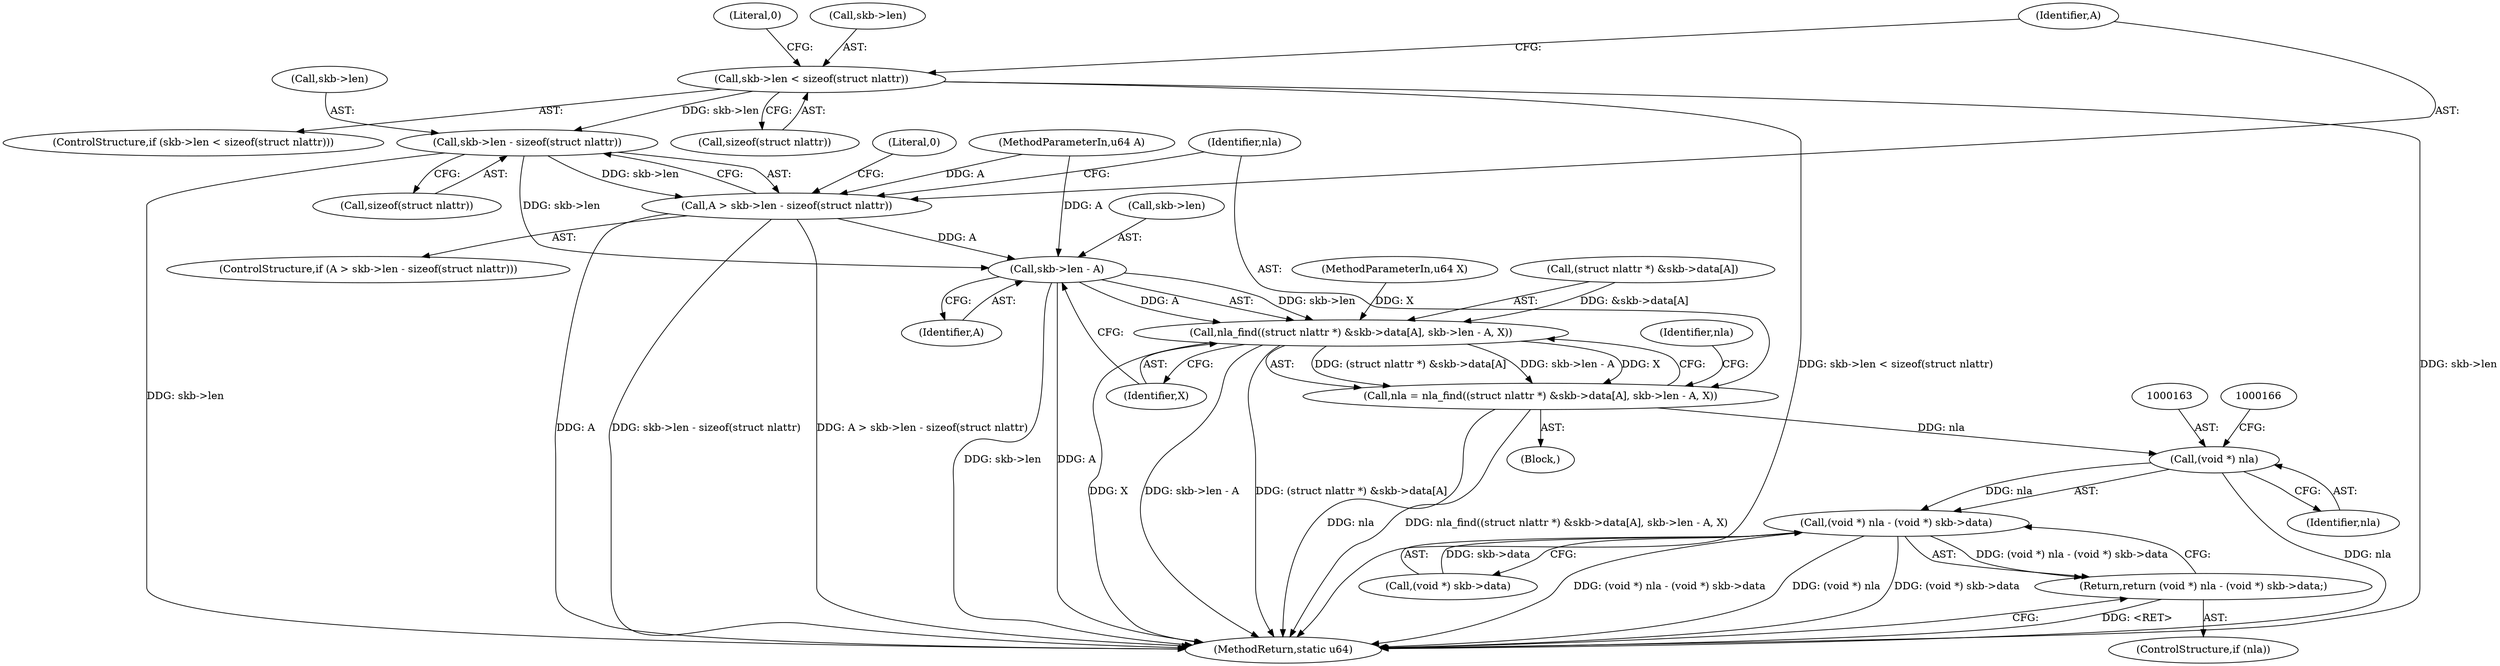 digraph "0_linux_05ab8f2647e4221cbdb3856dd7d32bd5407316b3@API" {
"1000133" [label="(Call,skb->len - sizeof(struct nlattr))"];
"1000122" [label="(Call,skb->len < sizeof(struct nlattr))"];
"1000131" [label="(Call,A > skb->len - sizeof(struct nlattr))"];
"1000152" [label="(Call,skb->len - A)"];
"1000143" [label="(Call,nla_find((struct nlattr *) &skb->data[A], skb->len - A, X))"];
"1000141" [label="(Call,nla = nla_find((struct nlattr *) &skb->data[A], skb->len - A, X))"];
"1000162" [label="(Call,(void *) nla)"];
"1000161" [label="(Call,(void *) nla - (void *) skb->data)"];
"1000160" [label="(Return,return (void *) nla - (void *) skb->data;)"];
"1000159" [label="(Identifier,nla)"];
"1000156" [label="(Identifier,A)"];
"1000162" [label="(Call,(void *) nla)"];
"1000153" [label="(Call,skb->len)"];
"1000165" [label="(Call,(void *) skb->data)"];
"1000141" [label="(Call,nla = nla_find((struct nlattr *) &skb->data[A], skb->len - A, X))"];
"1000121" [label="(ControlStructure,if (skb->len < sizeof(struct nlattr)))"];
"1000140" [label="(Literal,0)"];
"1000137" [label="(Call,sizeof(struct nlattr))"];
"1000131" [label="(Call,A > skb->len - sizeof(struct nlattr))"];
"1000160" [label="(Return,return (void *) nla - (void *) skb->data;)"];
"1000172" [label="(MethodReturn,static u64)"];
"1000103" [label="(MethodParameterIn,u64 X)"];
"1000144" [label="(Call,(struct nlattr *) &skb->data[A])"];
"1000102" [label="(MethodParameterIn,u64 A)"];
"1000157" [label="(Identifier,X)"];
"1000126" [label="(Call,sizeof(struct nlattr))"];
"1000158" [label="(ControlStructure,if (nla))"];
"1000161" [label="(Call,(void *) nla - (void *) skb->data)"];
"1000164" [label="(Identifier,nla)"];
"1000130" [label="(ControlStructure,if (A > skb->len - sizeof(struct nlattr)))"];
"1000129" [label="(Literal,0)"];
"1000123" [label="(Call,skb->len)"];
"1000152" [label="(Call,skb->len - A)"];
"1000106" [label="(Block,)"];
"1000133" [label="(Call,skb->len - sizeof(struct nlattr))"];
"1000142" [label="(Identifier,nla)"];
"1000132" [label="(Identifier,A)"];
"1000122" [label="(Call,skb->len < sizeof(struct nlattr))"];
"1000134" [label="(Call,skb->len)"];
"1000143" [label="(Call,nla_find((struct nlattr *) &skb->data[A], skb->len - A, X))"];
"1000133" -> "1000131"  [label="AST: "];
"1000133" -> "1000137"  [label="CFG: "];
"1000134" -> "1000133"  [label="AST: "];
"1000137" -> "1000133"  [label="AST: "];
"1000131" -> "1000133"  [label="CFG: "];
"1000133" -> "1000172"  [label="DDG: skb->len"];
"1000133" -> "1000131"  [label="DDG: skb->len"];
"1000122" -> "1000133"  [label="DDG: skb->len"];
"1000133" -> "1000152"  [label="DDG: skb->len"];
"1000122" -> "1000121"  [label="AST: "];
"1000122" -> "1000126"  [label="CFG: "];
"1000123" -> "1000122"  [label="AST: "];
"1000126" -> "1000122"  [label="AST: "];
"1000129" -> "1000122"  [label="CFG: "];
"1000132" -> "1000122"  [label="CFG: "];
"1000122" -> "1000172"  [label="DDG: skb->len"];
"1000122" -> "1000172"  [label="DDG: skb->len < sizeof(struct nlattr)"];
"1000131" -> "1000130"  [label="AST: "];
"1000132" -> "1000131"  [label="AST: "];
"1000140" -> "1000131"  [label="CFG: "];
"1000142" -> "1000131"  [label="CFG: "];
"1000131" -> "1000172"  [label="DDG: A"];
"1000131" -> "1000172"  [label="DDG: skb->len - sizeof(struct nlattr)"];
"1000131" -> "1000172"  [label="DDG: A > skb->len - sizeof(struct nlattr)"];
"1000102" -> "1000131"  [label="DDG: A"];
"1000131" -> "1000152"  [label="DDG: A"];
"1000152" -> "1000143"  [label="AST: "];
"1000152" -> "1000156"  [label="CFG: "];
"1000153" -> "1000152"  [label="AST: "];
"1000156" -> "1000152"  [label="AST: "];
"1000157" -> "1000152"  [label="CFG: "];
"1000152" -> "1000172"  [label="DDG: skb->len"];
"1000152" -> "1000172"  [label="DDG: A"];
"1000152" -> "1000143"  [label="DDG: skb->len"];
"1000152" -> "1000143"  [label="DDG: A"];
"1000102" -> "1000152"  [label="DDG: A"];
"1000143" -> "1000141"  [label="AST: "];
"1000143" -> "1000157"  [label="CFG: "];
"1000144" -> "1000143"  [label="AST: "];
"1000157" -> "1000143"  [label="AST: "];
"1000141" -> "1000143"  [label="CFG: "];
"1000143" -> "1000172"  [label="DDG: X"];
"1000143" -> "1000172"  [label="DDG: skb->len - A"];
"1000143" -> "1000172"  [label="DDG: (struct nlattr *) &skb->data[A]"];
"1000143" -> "1000141"  [label="DDG: (struct nlattr *) &skb->data[A]"];
"1000143" -> "1000141"  [label="DDG: skb->len - A"];
"1000143" -> "1000141"  [label="DDG: X"];
"1000144" -> "1000143"  [label="DDG: &skb->data[A]"];
"1000103" -> "1000143"  [label="DDG: X"];
"1000141" -> "1000106"  [label="AST: "];
"1000142" -> "1000141"  [label="AST: "];
"1000159" -> "1000141"  [label="CFG: "];
"1000141" -> "1000172"  [label="DDG: nla"];
"1000141" -> "1000172"  [label="DDG: nla_find((struct nlattr *) &skb->data[A], skb->len - A, X)"];
"1000141" -> "1000162"  [label="DDG: nla"];
"1000162" -> "1000161"  [label="AST: "];
"1000162" -> "1000164"  [label="CFG: "];
"1000163" -> "1000162"  [label="AST: "];
"1000164" -> "1000162"  [label="AST: "];
"1000166" -> "1000162"  [label="CFG: "];
"1000162" -> "1000172"  [label="DDG: nla"];
"1000162" -> "1000161"  [label="DDG: nla"];
"1000161" -> "1000160"  [label="AST: "];
"1000161" -> "1000165"  [label="CFG: "];
"1000165" -> "1000161"  [label="AST: "];
"1000160" -> "1000161"  [label="CFG: "];
"1000161" -> "1000172"  [label="DDG: (void *) nla - (void *) skb->data"];
"1000161" -> "1000172"  [label="DDG: (void *) nla"];
"1000161" -> "1000172"  [label="DDG: (void *) skb->data"];
"1000161" -> "1000160"  [label="DDG: (void *) nla - (void *) skb->data"];
"1000165" -> "1000161"  [label="DDG: skb->data"];
"1000160" -> "1000158"  [label="AST: "];
"1000172" -> "1000160"  [label="CFG: "];
"1000160" -> "1000172"  [label="DDG: <RET>"];
}
